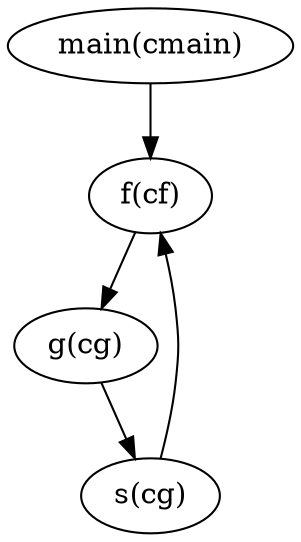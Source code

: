digraph builtins{
  rankdir=TD;
  main[label="main(cmain)"];
  f[label="f(cf)"];
  g[label="g(cg)"];
  s[label="s(cg)"];

  main -> f;
  f -> g;
  g -> s;
  s -> f;
}
